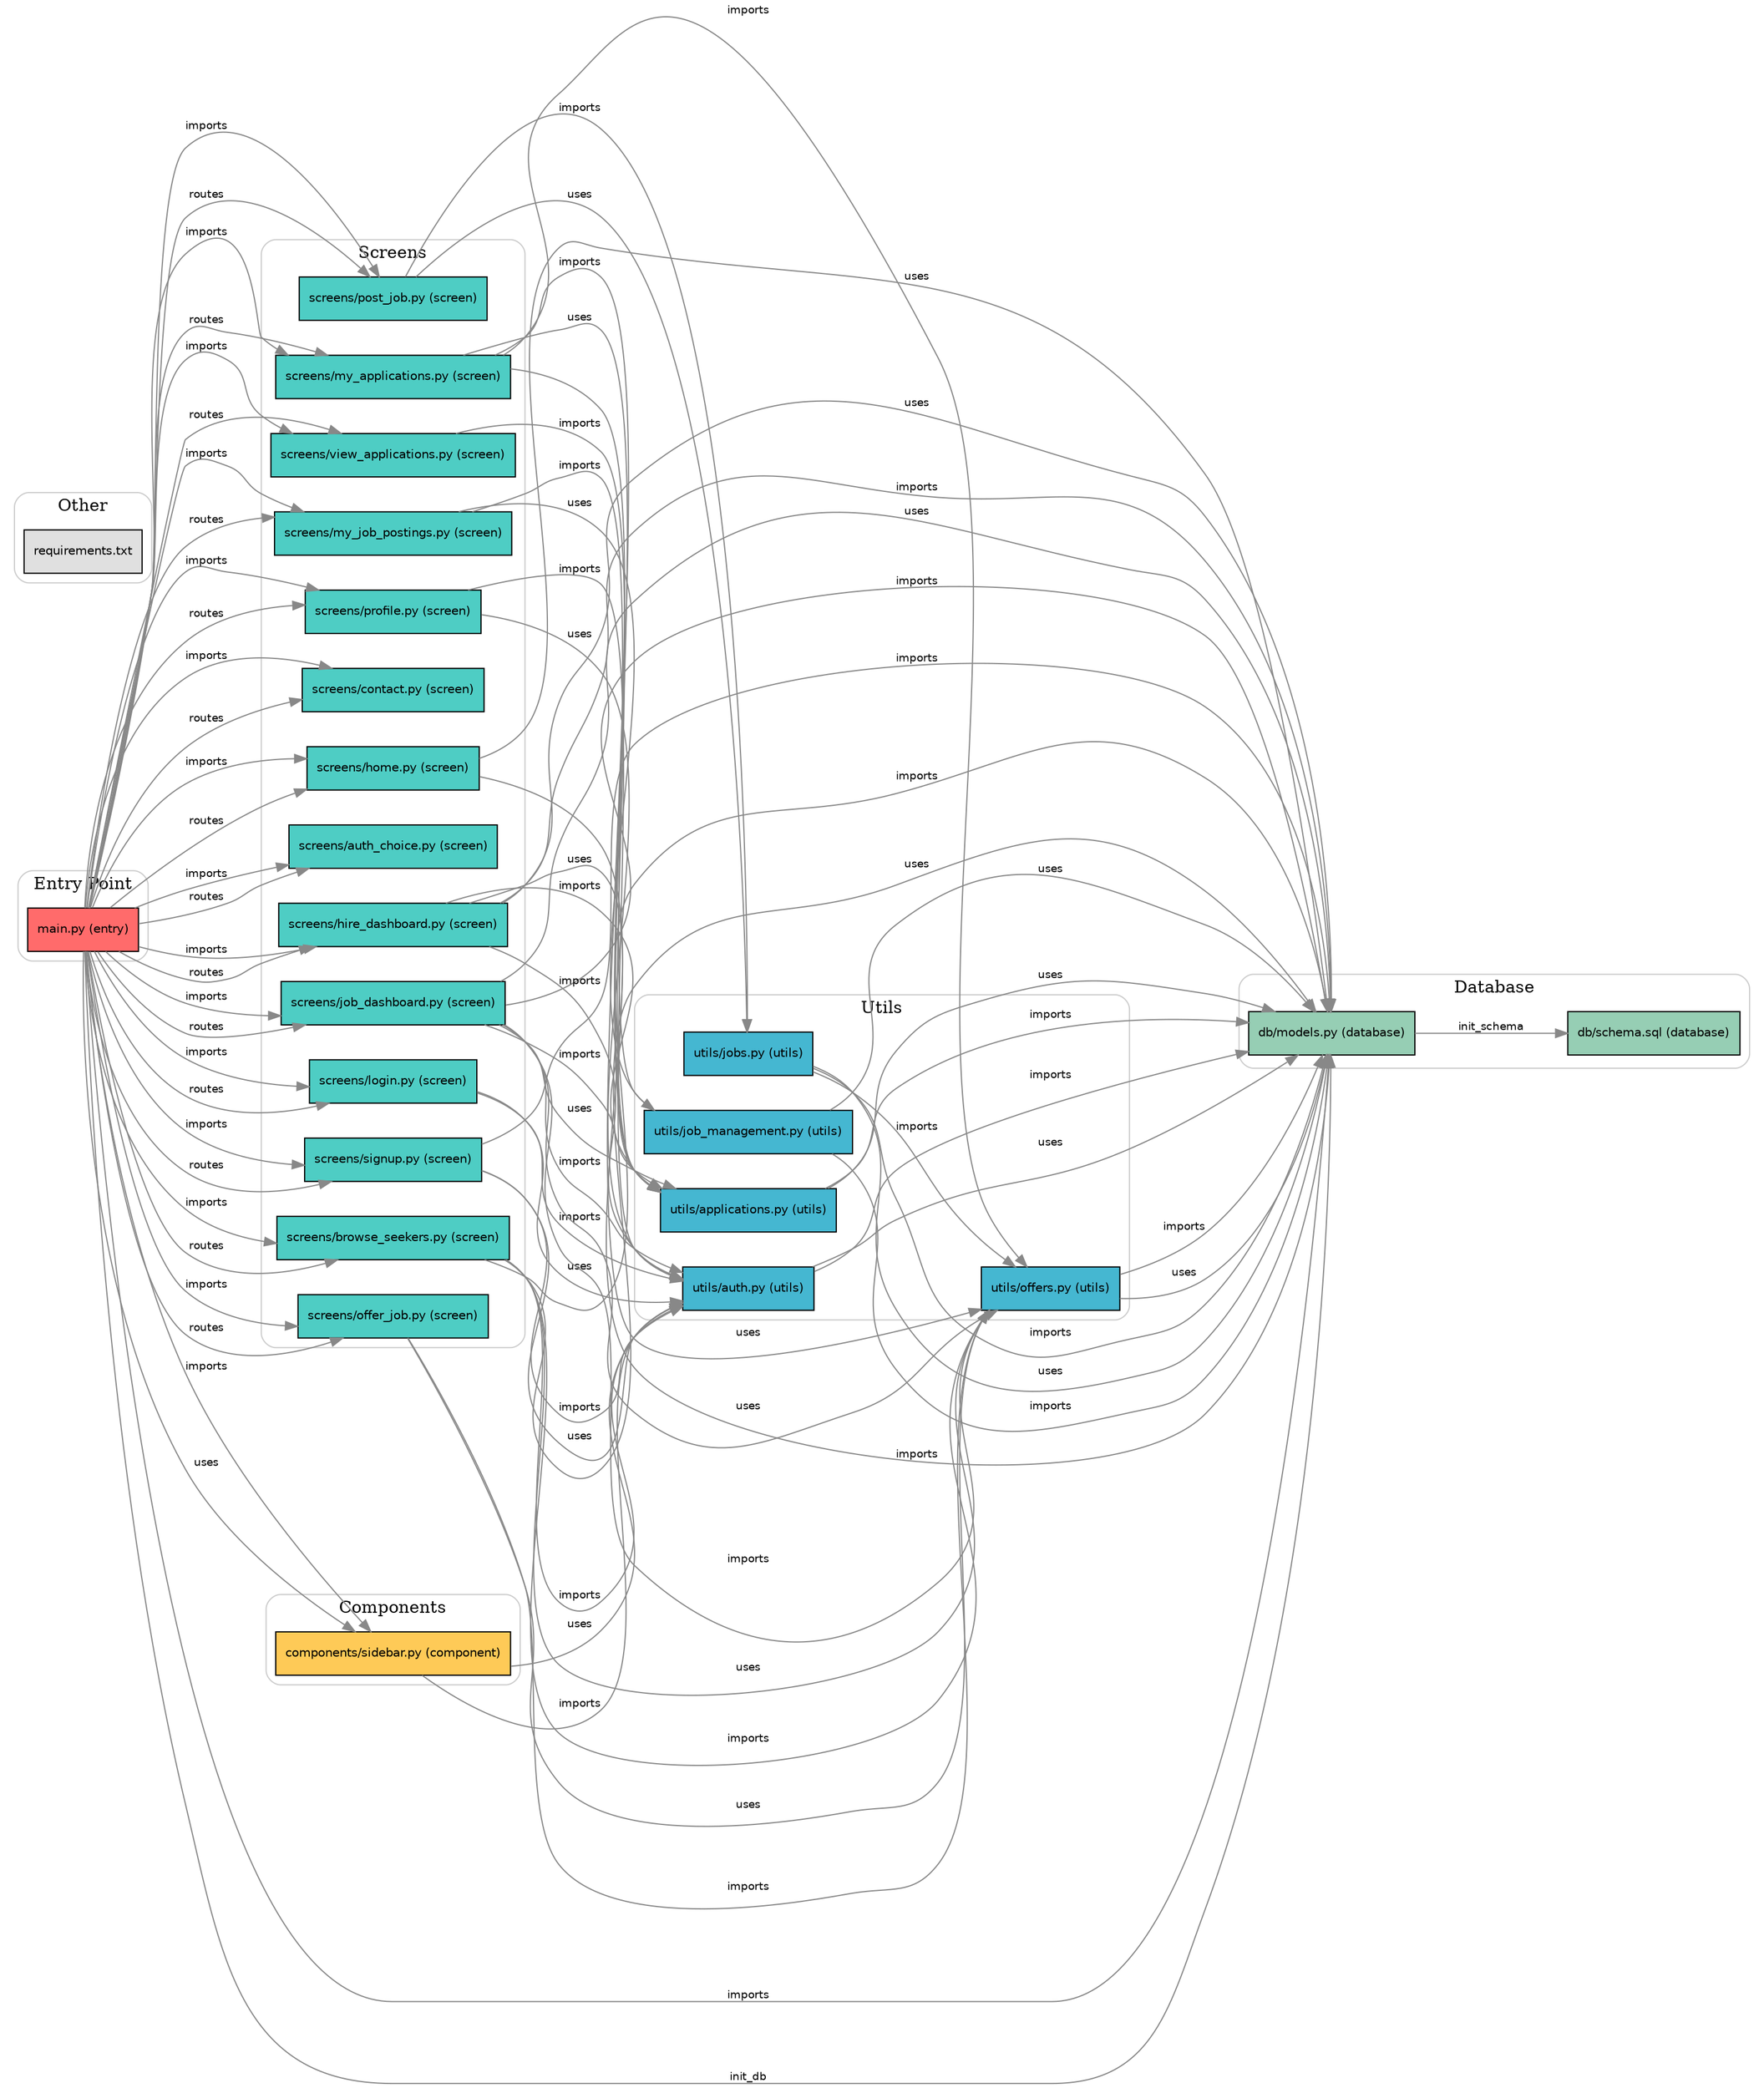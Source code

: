 digraph JobHubTree {
  graph [rankdir=LR, splines=true, nodesep=0.4, ranksep=1.0];
  node [shape=box, style=filled, fontname="Helvetica", fontsize=10];
  edge [fontname="Helvetica", fontsize=9, color="#888888"];

  subgraph cluster_entry {
    label="Entry Point"; color="#cccccc"; style="rounded";
    "main.py" [label="main.py (entry)", fillcolor="#ff6b6b"];
  }

  subgraph cluster_components {
    label="Components"; color="#cccccc"; style="rounded";
    "components/sidebar.py" [label="components/sidebar.py (component)", fillcolor="#feca57"];
  }

  subgraph cluster_screens {
    label="Screens"; color="#cccccc"; style="rounded";
    "screens/home.py" [label="screens/home.py (screen)", fillcolor="#4ecdc4"];
    "screens/auth_choice.py" [label="screens/auth_choice.py (screen)", fillcolor="#4ecdc4"];
    "screens/login.py" [label="screens/login.py (screen)", fillcolor="#4ecdc4"];
    "screens/signup.py" [label="screens/signup.py (screen)", fillcolor="#4ecdc4"];
    "screens/job_dashboard.py" [label="screens/job_dashboard.py (screen)", fillcolor="#4ecdc4"];
    "screens/hire_dashboard.py" [label="screens/hire_dashboard.py (screen)", fillcolor="#4ecdc4"];
    "screens/browse_seekers.py" [label="screens/browse_seekers.py (screen)", fillcolor="#4ecdc4"];
    "screens/offer_job.py" [label="screens/offer_job.py (screen)", fillcolor="#4ecdc4"];
    "screens/post_job.py" [label="screens/post_job.py (screen)", fillcolor="#4ecdc4"];
    "screens/my_applications.py" [label="screens/my_applications.py (screen)", fillcolor="#4ecdc4"];
    "screens/view_applications.py" [label="screens/view_applications.py (screen)", fillcolor="#4ecdc4"];
    "screens/my_job_postings.py" [label="screens/my_job_postings.py (screen)", fillcolor="#4ecdc4"];
    "screens/profile.py" [label="screens/profile.py (screen)", fillcolor="#4ecdc4"];
    "screens/contact.py" [label="screens/contact.py (screen)", fillcolor="#4ecdc4"];
  }

  subgraph cluster_utils {
    label="Utils"; color="#cccccc"; style="rounded";
    "utils/auth.py" [label="utils/auth.py (utils)", fillcolor="#45b7d1"];
    "utils/applications.py" [label="utils/applications.py (utils)", fillcolor="#45b7d1"];
    "utils/job_management.py" [label="utils/job_management.py (utils)", fillcolor="#45b7d1"];
    "utils/offers.py" [label="utils/offers.py (utils)", fillcolor="#45b7d1"];
    "utils/jobs.py" [label="utils/jobs.py (utils)", fillcolor="#45b7d1"];
  }

  subgraph cluster_db {
    label="Database"; color="#cccccc"; style="rounded";
    "db/models.py" [label="db/models.py (database)", fillcolor="#96ceb4"];
    "db/schema.sql" [label="db/schema.sql (database)", fillcolor="#96ceb4"];
  }

  subgraph cluster_other {
    label="Other"; color="#cccccc"; style="rounded";
    "requirements.txt" [label="requirements.txt", fillcolor="#e0e0e0"];
  }

  "main.py" -> "screens/my_applications.py" [label="imports"];
  "main.py" -> "screens/view_applications.py" [label="imports"];
  "main.py" -> "screens/my_job_postings.py" [label="imports"];
  "main.py" -> "screens/browse_seekers.py" [label="imports"];
  "main.py" -> "db/models.py" [label="imports"];
  "main.py" -> "screens/auth_choice.py" [label="imports"];
  "main.py" -> "components/sidebar.py" [label="imports"];
  "main.py" -> "screens/home.py" [label="imports"];
  "main.py" -> "screens/hire_dashboard.py" [label="imports"];
  "main.py" -> "screens/job_dashboard.py" [label="imports"];
  "main.py" -> "screens/offer_job.py" [label="imports"];
  "main.py" -> "screens/profile.py" [label="imports"];
  "main.py" -> "screens/contact.py" [label="imports"];
  "main.py" -> "screens/post_job.py" [label="imports"];
  "main.py" -> "screens/login.py" [label="imports"];
  "main.py" -> "screens/signup.py" [label="imports"];
  "components/sidebar.py" -> "utils/auth.py" [label="imports"];
  "utils/auth.py" -> "db/models.py" [label="imports"];
  "utils/applications.py" -> "db/models.py" [label="imports"];
  "utils/job_management.py" -> "db/models.py" [label="imports"];
  "utils/offers.py" -> "db/models.py" [label="imports"];
  "utils/jobs.py" -> "utils/offers.py" [label="imports"];
  "utils/jobs.py" -> "db/models.py" [label="imports"];
  "screens/home.py" -> "db/models.py" [label="imports"];
  "screens/login.py" -> "utils/auth.py" [label="imports"];
  "screens/signup.py" -> "utils/auth.py" [label="imports"];
  "screens/signup.py" -> "db/models.py" [label="imports"];
  "screens/job_dashboard.py" -> "db/models.py" [label="imports"];
  "screens/job_dashboard.py" -> "utils/applications.py" [label="imports"];
  "screens/job_dashboard.py" -> "utils/offers.py" [label="imports"];
  "screens/job_dashboard.py" -> "utils/auth.py" [label="imports"];
  "screens/hire_dashboard.py" -> "utils/applications.py" [label="imports"];
  "screens/hire_dashboard.py" -> "utils/auth.py" [label="imports"];
  "screens/hire_dashboard.py" -> "db/models.py" [label="imports"];
  "screens/browse_seekers.py" -> "utils/offers.py" [label="imports"];
  "screens/browse_seekers.py" -> "utils/auth.py" [label="imports"];
  "screens/browse_seekers.py" -> "db/models.py" [label="imports"];
  "screens/offer_job.py" -> "utils/offers.py" [label="imports"];
  "screens/post_job.py" -> "utils/jobs.py" [label="imports"];
  "screens/my_applications.py" -> "utils/applications.py" [label="imports"];
  "screens/my_applications.py" -> "utils/offers.py" [label="imports"];
  "screens/view_applications.py" -> "utils/applications.py" [label="imports"];
  "screens/my_job_postings.py" -> "utils/job_management.py" [label="imports"];
  "screens/profile.py" -> "utils/auth.py" [label="imports"];
  "main.py" -> "screens/home.py" [label="routes"];
  "main.py" -> "screens/auth_choice.py" [label="routes"];
  "main.py" -> "screens/login.py" [label="routes"];
  "main.py" -> "screens/signup.py" [label="routes"];
  "main.py" -> "screens/job_dashboard.py" [label="routes"];
  "main.py" -> "screens/hire_dashboard.py" [label="routes"];
  "main.py" -> "screens/browse_seekers.py" [label="routes"];
  "main.py" -> "screens/offer_job.py" [label="routes"];
  "main.py" -> "screens/post_job.py" [label="routes"];
  "main.py" -> "screens/my_applications.py" [label="routes"];
  "main.py" -> "screens/view_applications.py" [label="routes"];
  "main.py" -> "screens/my_job_postings.py" [label="routes"];
  "main.py" -> "screens/profile.py" [label="routes"];
  "main.py" -> "screens/contact.py" [label="routes"];
  "main.py" -> "components/sidebar.py" [label="uses"];
  "main.py" -> "db/models.py" [label="init_db"];
  "db/models.py" -> "db/schema.sql" [label="init_schema"];
  "screens/login.py" -> "utils/auth.py" [label="uses"];
  "screens/signup.py" -> "utils/auth.py" [label="uses"];
  "screens/profile.py" -> "utils/auth.py" [label="uses"];
  "screens/job_dashboard.py" -> "utils/applications.py" [label="uses"];
  "screens/job_dashboard.py" -> "utils/offers.py" [label="uses"];
  "screens/hire_dashboard.py" -> "utils/applications.py" [label="uses"];
  "screens/browse_seekers.py" -> "utils/offers.py" [label="uses"];
  "screens/offer_job.py" -> "utils/offers.py" [label="uses"];
  "screens/post_job.py" -> "utils/jobs.py" [label="uses"];
  "screens/my_applications.py" -> "utils/applications.py" [label="uses"];
  "screens/my_applications.py" -> "utils/offers.py" [label="uses"];
  "screens/my_job_postings.py" -> "utils/job_management.py" [label="uses"];
  "components/sidebar.py" -> "utils/auth.py" [label="uses"];
  "utils/auth.py" -> "db/models.py" [label="uses"];
  "utils/applications.py" -> "db/models.py" [label="uses"];
  "utils/job_management.py" -> "db/models.py" [label="uses"];
  "utils/offers.py" -> "db/models.py" [label="uses"];
  "utils/jobs.py" -> "db/models.py" [label="uses"];
  "screens/home.py" -> "db/models.py" [label="uses"];
  "screens/job_dashboard.py" -> "db/models.py" [label="uses"];
  "screens/hire_dashboard.py" -> "db/models.py" [label="uses"];
  "screens/browse_seekers.py" -> "db/models.py" [label="uses"];
}
